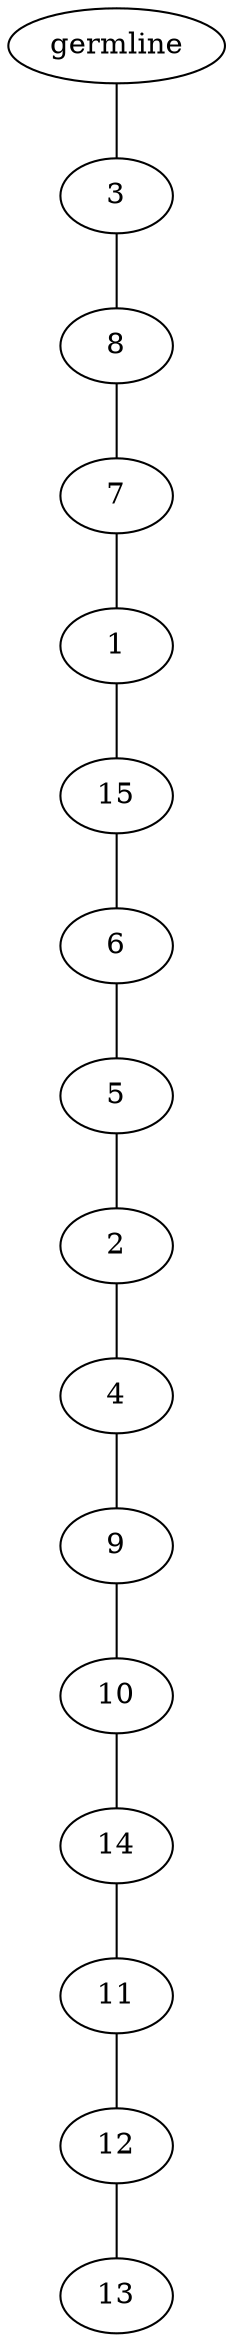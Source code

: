 graph tree {
    "140450131232896" [label="germline"];
    "140450131325472" [label="3"];
    "140450131325088" [label="8"];
    "140450131327056" [label="7"];
    "140450131327392" [label="1"];
    "140450131328784" [label="15"];
    "140450131185968" [label="6"];
    "140450131186448" [label="5"];
    "140450131186640" [label="2"];
    "140450131186928" [label="4"];
    "140450131187504" [label="9"];
    "140450131187840" [label="10"];
    "140450131188128" [label="14"];
    "140450131188416" [label="11"];
    "140450131188704" [label="12"];
    "140450131233328" [label="13"];
    "140450131232896" -- "140450131325472";
    "140450131325472" -- "140450131325088";
    "140450131325088" -- "140450131327056";
    "140450131327056" -- "140450131327392";
    "140450131327392" -- "140450131328784";
    "140450131328784" -- "140450131185968";
    "140450131185968" -- "140450131186448";
    "140450131186448" -- "140450131186640";
    "140450131186640" -- "140450131186928";
    "140450131186928" -- "140450131187504";
    "140450131187504" -- "140450131187840";
    "140450131187840" -- "140450131188128";
    "140450131188128" -- "140450131188416";
    "140450131188416" -- "140450131188704";
    "140450131188704" -- "140450131233328";
}
